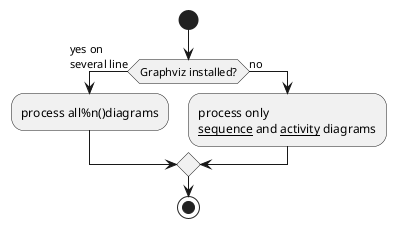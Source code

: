 {
  "sha1": "nej3nimdiygh96qzpqjt3nha4v8muks",
  "insertion": {
    "when": "2024-06-04T17:28:38.504Z",
    "user": "plantuml@gmail.com"
  }
}
@startuml
start
if (Graphviz installed?) then (yes on
several line)
  :process all%n()diagrams;
else (no)
  :process only
  __sequence__ and __activity__ diagrams;
endif
stop
@enduml
